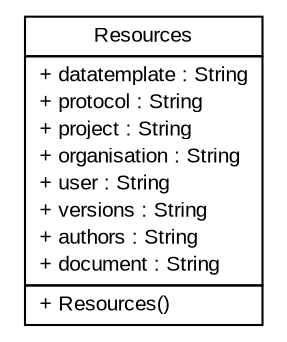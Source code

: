 #!/usr/local/bin/dot
#
# Class diagram 
# Generated by UmlGraph version 4.6 (http://www.spinellis.gr/sw/umlgraph)
#

digraph G {
	edge [fontname="arial",fontsize=10,labelfontname="arial",labelfontsize=10];
	node [fontname="arial",fontsize=10,shape=plaintext];
	// net.toxbank.client.Resources
	c83 [label=<<table border="0" cellborder="1" cellspacing="0" cellpadding="2" port="p" href="./Resources.html">
		<tr><td><table border="0" cellspacing="0" cellpadding="1">
			<tr><td> Resources </td></tr>
		</table></td></tr>
		<tr><td><table border="0" cellspacing="0" cellpadding="1">
			<tr><td align="left"> + datatemplate : String </td></tr>
			<tr><td align="left"> + protocol : String </td></tr>
			<tr><td align="left"> + project : String </td></tr>
			<tr><td align="left"> + organisation : String </td></tr>
			<tr><td align="left"> + user : String </td></tr>
			<tr><td align="left"> + versions : String </td></tr>
			<tr><td align="left"> + authors : String </td></tr>
			<tr><td align="left"> + document : String </td></tr>
		</table></td></tr>
		<tr><td><table border="0" cellspacing="0" cellpadding="1">
			<tr><td align="left"> + Resources() </td></tr>
		</table></td></tr>
		</table>>, fontname="arial", fontcolor="black", fontsize=10.0];
}


